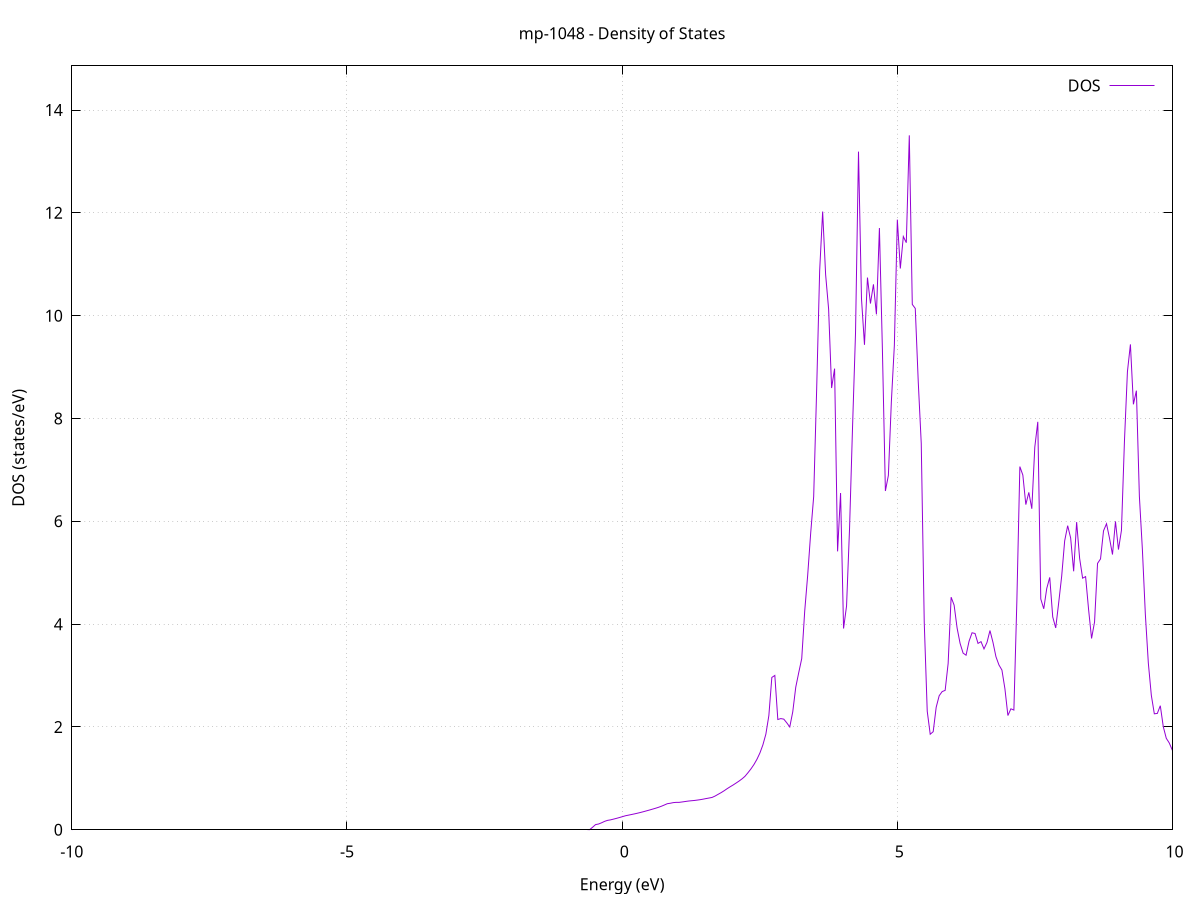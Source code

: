 set title 'mp-1048 - Density of States'
set xlabel 'Energy (eV)'
set ylabel 'DOS (states/eV)'
set grid
set xrange [-10:10]
set yrange [0:14.859]
set xzeroaxis lt -1
set terminal png size 800,600
set output 'mp-1048_dos_gnuplot.png'
plot '-' using 1:2 with lines title 'DOS'
-61.890400 0.000000
-61.836100 0.000000
-61.781800 0.000000
-61.727500 0.000000
-61.673200 0.000000
-61.618900 0.000000
-61.564600 0.000000
-61.510300 0.000000
-61.456000 0.000000
-61.401700 0.000000
-61.347400 0.000000
-61.293100 0.000000
-61.238900 0.000000
-61.184600 0.000000
-61.130300 0.000000
-61.076000 0.000000
-61.021700 0.000000
-60.967400 0.000000
-60.913100 0.000000
-60.858800 0.000000
-60.804500 0.000000
-60.750200 0.000000
-60.695900 0.000000
-60.641600 0.000000
-60.587300 0.000000
-60.533000 0.000000
-60.478700 0.000000
-60.424400 0.000000
-60.370100 0.000000
-60.315800 0.000000
-60.261600 0.000000
-60.207300 0.000000
-60.153000 0.000000
-60.098700 0.000000
-60.044400 0.000000
-59.990100 0.000000
-59.935800 0.000000
-59.881500 0.000000
-59.827200 0.000000
-59.772900 0.000000
-59.718600 0.000000
-59.664300 0.000000
-59.610000 0.000000
-59.555700 0.000000
-59.501400 0.000000
-59.447100 0.000000
-59.392800 0.000000
-59.338500 0.000000
-59.284300 0.000000
-59.230000 0.000000
-59.175700 0.000000
-59.121400 0.000000
-59.067100 0.000000
-59.012800 0.000000
-58.958500 0.000000
-58.904200 0.000000
-58.849900 0.000000
-58.795600 0.000000
-58.741300 0.000000
-58.687000 0.000000
-58.632700 0.000000
-58.578400 0.000000
-58.524100 0.000000
-58.469800 0.000000
-58.415500 0.000000
-58.361200 0.000000
-58.307000 0.000000
-58.252700 0.000000
-58.198400 0.000000
-58.144100 0.000000
-58.089800 0.000000
-58.035500 0.000000
-57.981200 0.000000
-57.926900 0.000000
-57.872600 0.000000
-57.818300 0.000000
-57.764000 0.000000
-57.709700 0.000000
-57.655400 0.000000
-57.601100 0.000000
-57.546800 0.000000
-57.492500 0.000000
-57.438200 0.000000
-57.383900 0.000000
-57.329700 0.000000
-57.275400 0.000000
-57.221100 0.000000
-57.166800 0.000000
-57.112500 0.000000
-57.058200 0.000000
-57.003900 0.000000
-56.949600 138.449200
-56.895300 0.000000
-56.841000 0.000000
-56.786700 0.000000
-56.732400 0.000000
-56.678100 0.000000
-56.623800 0.000000
-56.569500 0.000000
-56.515200 0.000000
-56.460900 0.000000
-56.406600 0.000000
-56.352400 0.000000
-56.298100 0.000000
-56.243800 0.000000
-56.189500 0.000000
-56.135200 0.000000
-56.080900 0.000000
-56.026600 0.000000
-55.972300 0.000000
-55.918000 0.000000
-55.863700 0.000000
-55.809400 0.000000
-55.755100 0.000000
-55.700800 0.000000
-55.646500 0.000000
-55.592200 0.000000
-55.537900 0.000000
-55.483600 0.000000
-55.429300 0.000000
-55.375100 0.000000
-55.320800 0.000000
-55.266500 0.000000
-55.212200 0.000000
-55.157900 0.000000
-55.103600 0.000000
-55.049300 0.000000
-54.995000 0.000000
-54.940700 0.000000
-54.886400 0.000000
-54.832100 0.000000
-54.777800 0.000000
-54.723500 0.000000
-54.669200 0.000000
-54.614900 0.000000
-54.560600 0.000000
-54.506300 0.000000
-54.452000 0.000000
-54.397700 0.000000
-54.343500 0.000000
-54.289200 0.000000
-54.234900 0.000000
-54.180600 0.000000
-54.126300 0.000000
-54.072000 0.000000
-54.017700 0.000000
-53.963400 0.000000
-53.909100 0.000000
-53.854800 0.000000
-53.800500 0.000000
-53.746200 0.000000
-53.691900 0.000000
-53.637600 0.000000
-53.583300 0.000000
-53.529000 0.000000
-53.474700 0.000000
-53.420400 0.000000
-53.366200 0.000000
-53.311900 0.000000
-53.257600 0.000000
-53.203300 0.000000
-53.149000 0.000000
-53.094700 0.000000
-53.040400 0.000000
-52.986100 0.000000
-52.931800 0.000000
-52.877500 0.000000
-52.823200 0.000000
-52.768900 0.000000
-52.714600 0.000000
-52.660300 0.000000
-52.606000 0.000000
-52.551700 0.000000
-52.497400 0.000000
-52.443100 0.000000
-52.388900 0.000000
-52.334600 0.000000
-52.280300 0.000000
-52.226000 0.000000
-52.171700 0.000000
-52.117400 0.000000
-52.063100 0.000000
-52.008800 0.000000
-51.954500 0.000000
-51.900200 0.000000
-51.845900 0.000000
-51.791600 0.000000
-51.737300 0.000000
-51.683000 0.000000
-51.628700 0.000000
-51.574400 0.000000
-51.520100 0.000000
-51.465800 0.000000
-51.411600 0.000000
-51.357300 0.000000
-51.303000 0.000000
-51.248700 0.000000
-51.194400 0.000000
-51.140100 0.000000
-51.085800 0.000000
-51.031500 0.000000
-50.977200 0.000000
-50.922900 0.000000
-50.868600 0.000000
-50.814300 0.000000
-50.760000 0.000000
-50.705700 0.000000
-50.651400 0.000000
-50.597100 0.000000
-50.542800 0.000000
-50.488500 0.000000
-50.434300 0.000000
-50.380000 0.000000
-50.325700 0.000000
-50.271400 0.000000
-50.217100 0.000000
-50.162800 0.000000
-50.108500 0.000000
-50.054200 0.000000
-49.999900 0.000000
-49.945600 0.000000
-49.891300 0.000000
-49.837000 0.000000
-49.782700 0.000000
-49.728400 0.000000
-49.674100 0.000000
-49.619800 0.000000
-49.565500 0.000000
-49.511200 0.000000
-49.457000 0.000000
-49.402700 0.000000
-49.348400 0.000000
-49.294100 0.000000
-49.239800 0.000000
-49.185500 0.000000
-49.131200 0.000000
-49.076900 0.000000
-49.022600 0.000000
-48.968300 0.000000
-48.914000 0.000000
-48.859700 0.000000
-48.805400 0.000000
-48.751100 0.000000
-48.696800 0.000000
-48.642500 0.000000
-48.588200 0.000000
-48.533900 0.000000
-48.479700 0.000000
-48.425400 0.000000
-48.371100 0.000000
-48.316800 0.000000
-48.262500 0.000000
-48.208200 0.000000
-48.153900 0.000000
-48.099600 0.000000
-48.045300 0.000000
-47.991000 0.000000
-47.936700 0.000000
-47.882400 0.000000
-47.828100 0.000000
-47.773800 0.000000
-47.719500 0.000000
-47.665200 0.000000
-47.610900 0.000000
-47.556600 0.000000
-47.502400 0.000000
-47.448100 0.000000
-47.393800 0.000000
-47.339500 0.000000
-47.285200 0.000000
-47.230900 0.000000
-47.176600 0.000000
-47.122300 0.000000
-47.068000 0.000000
-47.013700 0.000000
-46.959400 0.000000
-46.905100 0.000000
-46.850800 0.000000
-46.796500 0.000000
-46.742200 0.000000
-46.687900 0.000000
-46.633600 0.000000
-46.579300 0.000000
-46.525000 0.000000
-46.470800 0.000000
-46.416500 0.000000
-46.362200 0.000000
-46.307900 0.000000
-46.253600 0.000000
-46.199300 0.000000
-46.145000 0.000000
-46.090700 0.000000
-46.036400 0.000000
-45.982100 0.000000
-45.927800 0.000000
-45.873500 0.000000
-45.819200 0.000000
-45.764900 0.000000
-45.710600 0.000000
-45.656300 0.000000
-45.602000 0.000000
-45.547700 0.000000
-45.493500 0.000000
-45.439200 0.000000
-45.384900 0.000000
-45.330600 0.000000
-45.276300 0.000000
-45.222000 0.000000
-45.167700 0.000000
-45.113400 0.000000
-45.059100 0.000000
-45.004800 0.000000
-44.950500 0.000000
-44.896200 0.000000
-44.841900 0.000000
-44.787600 0.000000
-44.733300 0.000000
-44.679000 0.000000
-44.624700 0.000000
-44.570400 0.000000
-44.516200 0.000000
-44.461900 0.000000
-44.407600 0.000000
-44.353300 0.000000
-44.299000 0.000000
-44.244700 0.000000
-44.190400 0.000000
-44.136100 0.000000
-44.081800 0.000000
-44.027500 0.000000
-43.973200 0.000000
-43.918900 0.000000
-43.864600 0.000000
-43.810300 0.000000
-43.756000 0.000000
-43.701700 0.000000
-43.647400 0.000000
-43.593100 0.000000
-43.538900 0.000000
-43.484600 0.000000
-43.430300 0.000000
-43.376000 0.000000
-43.321700 0.000000
-43.267400 0.000000
-43.213100 0.000000
-43.158800 0.000000
-43.104500 0.000000
-43.050200 0.000000
-42.995900 0.000000
-42.941600 0.000000
-42.887300 0.000000
-42.833000 0.000000
-42.778700 0.000000
-42.724400 0.000000
-42.670100 0.000000
-42.615800 0.000000
-42.561600 0.000000
-42.507300 0.000000
-42.453000 0.000000
-42.398700 0.000000
-42.344400 0.000000
-42.290100 0.000000
-42.235800 0.000000
-42.181500 0.000000
-42.127200 0.000000
-42.072900 0.000000
-42.018600 0.000000
-41.964300 0.000000
-41.910000 0.000000
-41.855700 0.000000
-41.801400 0.000000
-41.747100 0.000000
-41.692800 0.000000
-41.638500 0.000000
-41.584300 0.000000
-41.530000 0.000000
-41.475700 0.000000
-41.421400 0.000000
-41.367100 0.000000
-41.312800 0.000000
-41.258500 0.000000
-41.204200 0.000000
-41.149900 0.000000
-41.095600 0.000000
-41.041300 0.000000
-40.987000 0.000000
-40.932700 0.000000
-40.878400 0.000000
-40.824100 0.000000
-40.769800 0.000000
-40.715500 0.000000
-40.661200 0.000000
-40.607000 0.000000
-40.552700 0.000000
-40.498400 0.000000
-40.444100 0.000000
-40.389800 0.000000
-40.335500 0.000000
-40.281200 0.000000
-40.226900 0.000000
-40.172600 0.000000
-40.118300 0.000000
-40.064000 0.000000
-40.009700 0.000000
-39.955400 0.000000
-39.901100 0.000000
-39.846800 0.000000
-39.792500 0.000000
-39.738200 0.000000
-39.683900 0.000000
-39.629700 0.000000
-39.575400 0.000000
-39.521100 0.000000
-39.466800 0.000000
-39.412500 0.000000
-39.358200 0.000000
-39.303900 0.000000
-39.249600 0.000000
-39.195300 0.000000
-39.141000 0.000000
-39.086700 0.000000
-39.032400 0.000000
-38.978100 0.000000
-38.923800 0.000000
-38.869500 0.000000
-38.815200 0.000000
-38.760900 0.000000
-38.706600 0.000000
-38.652300 0.000000
-38.598100 0.000000
-38.543800 0.000000
-38.489500 0.000000
-38.435200 0.000000
-38.380900 0.000000
-38.326600 0.000000
-38.272300 0.000000
-38.218000 0.000000
-38.163700 0.000000
-38.109400 0.000000
-38.055100 0.000000
-38.000800 0.000000
-37.946500 0.000000
-37.892200 0.000000
-37.837900 0.000000
-37.783600 0.000000
-37.729300 0.000000
-37.675000 0.000000
-37.620800 0.000000
-37.566500 0.000000
-37.512200 0.000000
-37.457900 0.000000
-37.403600 0.000000
-37.349300 0.000000
-37.295000 0.000000
-37.240700 0.000000
-37.186400 0.000000
-37.132100 0.000000
-37.077800 0.000000
-37.023500 0.000000
-36.969200 0.000000
-36.914900 0.000000
-36.860600 0.000000
-36.806300 0.000000
-36.752000 0.000000
-36.697700 0.000000
-36.643500 0.000000
-36.589200 0.000000
-36.534900 0.000000
-36.480600 0.000000
-36.426300 0.000000
-36.372000 0.000000
-36.317700 0.000000
-36.263400 0.000000
-36.209100 0.000000
-36.154800 0.000000
-36.100500 0.000000
-36.046200 0.000000
-35.991900 0.000000
-35.937600 0.000000
-35.883300 0.000000
-35.829000 0.000000
-35.774700 0.000000
-35.720400 0.000000
-35.666200 0.000000
-35.611900 0.000000
-35.557600 0.000000
-35.503300 0.000000
-35.449000 0.000000
-35.394700 0.000000
-35.340400 0.000000
-35.286100 0.000000
-35.231800 0.000000
-35.177500 0.000000
-35.123200 0.000000
-35.068900 0.000000
-35.014600 0.000000
-34.960300 0.000000
-34.906000 0.000000
-34.851700 0.000000
-34.797400 0.000000
-34.743100 0.000000
-34.688900 0.000000
-34.634600 0.000000
-34.580300 0.000000
-34.526000 0.000000
-34.471700 0.000000
-34.417400 0.000000
-34.363100 0.000000
-34.308800 0.000000
-34.254500 0.000000
-34.200200 0.000000
-34.145900 0.000000
-34.091600 0.000000
-34.037300 0.000000
-33.983000 0.000000
-33.928700 0.000000
-33.874400 0.000000
-33.820100 0.000000
-33.765800 0.000000
-33.711600 0.000000
-33.657300 0.000000
-33.603000 0.000000
-33.548700 0.000000
-33.494400 0.000000
-33.440100 0.000000
-33.385800 0.000000
-33.331500 0.000000
-33.277200 0.000000
-33.222900 0.000000
-33.168600 0.000000
-33.114300 0.000000
-33.060000 0.000000
-33.005700 0.000000
-32.951400 0.000000
-32.897100 0.000000
-32.842800 0.000000
-32.788500 0.000000
-32.734300 0.000000
-32.680000 0.000000
-32.625700 0.000000
-32.571400 0.000000
-32.517100 0.000000
-32.462800 0.000000
-32.408500 0.000000
-32.354200 0.000000
-32.299900 0.000000
-32.245600 0.000000
-32.191300 0.000000
-32.137000 0.000000
-32.082700 0.000000
-32.028400 0.000000
-31.974100 0.000000
-31.919800 0.000000
-31.865500 0.000000
-31.811200 0.000000
-31.757000 0.000000
-31.702700 0.000000
-31.648400 0.000000
-31.594100 0.000000
-31.539800 0.000000
-31.485500 0.000000
-31.431200 0.000000
-31.376900 0.000000
-31.322600 0.000000
-31.268300 0.000000
-31.214000 0.000000
-31.159700 0.000000
-31.105400 0.000000
-31.051100 0.000000
-30.996800 0.000000
-30.942500 0.000000
-30.888200 0.000000
-30.833900 0.000000
-30.779600 0.000000
-30.725400 0.000000
-30.671100 0.000000
-30.616800 0.000000
-30.562500 0.000000
-30.508200 0.000000
-30.453900 0.000000
-30.399600 0.000000
-30.345300 0.000000
-30.291000 0.000000
-30.236700 0.000000
-30.182400 0.000000
-30.128100 0.000000
-30.073800 0.000000
-30.019500 0.000000
-29.965200 0.000000
-29.910900 0.000000
-29.856600 0.000000
-29.802300 0.000000
-29.748100 0.000000
-29.693800 0.000000
-29.639500 0.000000
-29.585200 0.000000
-29.530900 0.000000
-29.476600 0.000000
-29.422300 0.000000
-29.368000 0.000000
-29.313700 0.000000
-29.259400 0.000000
-29.205100 0.000000
-29.150800 0.000000
-29.096500 0.000000
-29.042200 0.000000
-28.987900 0.000000
-28.933600 0.000000
-28.879300 0.000000
-28.825000 0.000000
-28.770800 0.000000
-28.716500 0.000000
-28.662200 0.000000
-28.607900 0.000000
-28.553600 0.000000
-28.499300 0.000000
-28.445000 0.000000
-28.390700 0.000000
-28.336400 0.000000
-28.282100 0.000000
-28.227800 0.000000
-28.173500 0.000000
-28.119200 0.000000
-28.064900 0.000000
-28.010600 0.000000
-27.956300 0.000000
-27.902000 0.000000
-27.847700 0.000000
-27.793500 0.000000
-27.739200 0.000000
-27.684900 0.000000
-27.630600 0.000000
-27.576300 0.000000
-27.522000 0.000000
-27.467700 0.000000
-27.413400 0.000000
-27.359100 0.000000
-27.304800 0.000000
-27.250500 0.000000
-27.196200 0.000000
-27.141900 0.000000
-27.087600 0.000000
-27.033300 0.000000
-26.979000 0.000000
-26.924700 0.000000
-26.870400 0.000000
-26.816200 0.000000
-26.761900 0.000000
-26.707600 0.000000
-26.653300 0.000000
-26.599000 0.000000
-26.544700 18.957900
-26.490400 11.450400
-26.436100 29.358300
-26.381800 59.036600
-26.327500 41.872700
-26.273200 38.986100
-26.218900 38.416600
-26.164600 0.000000
-26.110300 0.000000
-26.056000 0.000000
-26.001700 0.000000
-25.947400 0.000000
-25.893100 0.000000
-25.838900 0.000000
-25.784600 0.000000
-25.730300 0.000000
-25.676000 0.000000
-25.621700 0.000000
-25.567400 0.000000
-25.513100 0.000000
-25.458800 0.000000
-25.404500 0.000000
-25.350200 0.000000
-25.295900 0.000000
-25.241600 0.000000
-25.187300 0.000000
-25.133000 0.000000
-25.078700 0.000000
-25.024400 0.000000
-24.970100 0.000000
-24.915800 0.000000
-24.861600 0.000000
-24.807300 0.000000
-24.753000 0.000000
-24.698700 0.000000
-24.644400 0.000000
-24.590100 0.000000
-24.535800 0.000000
-24.481500 0.000000
-24.427200 0.000000
-24.372900 0.000000
-24.318600 0.000000
-24.264300 0.000000
-24.210000 0.000000
-24.155700 0.000000
-24.101400 0.000000
-24.047100 0.000000
-23.992800 0.000000
-23.938500 0.000000
-23.884300 0.000000
-23.830000 0.000000
-23.775700 0.000000
-23.721400 0.000000
-23.667100 0.000000
-23.612800 0.000000
-23.558500 0.000000
-23.504200 0.000000
-23.449900 0.000000
-23.395600 0.000000
-23.341300 0.000000
-23.287000 0.000000
-23.232700 0.000000
-23.178400 0.000000
-23.124100 0.000000
-23.069800 0.000000
-23.015500 0.000000
-22.961200 0.000000
-22.907000 0.000000
-22.852700 0.000000
-22.798400 0.000000
-22.744100 0.000000
-22.689800 0.000000
-22.635500 0.000000
-22.581200 0.000000
-22.526900 0.000000
-22.472600 0.000000
-22.418300 0.000000
-22.364000 0.000000
-22.309700 0.000000
-22.255400 0.000000
-22.201100 0.000000
-22.146800 0.000000
-22.092500 0.000000
-22.038200 0.000000
-21.983900 0.000000
-21.929600 0.000000
-21.875400 0.000000
-21.821100 0.000000
-21.766800 0.000000
-21.712500 0.000000
-21.658200 0.000000
-21.603900 0.000000
-21.549600 0.000000
-21.495300 0.000000
-21.441000 0.000000
-21.386700 0.000000
-21.332400 0.000000
-21.278100 0.000000
-21.223800 0.000000
-21.169500 0.000000
-21.115200 0.000000
-21.060900 0.000000
-21.006600 0.000000
-20.952300 0.000000
-20.898100 0.000000
-20.843800 0.000000
-20.789500 0.000000
-20.735200 0.000000
-20.680900 0.000000
-20.626600 0.000000
-20.572300 0.000000
-20.518000 0.000000
-20.463700 0.000000
-20.409400 0.000000
-20.355100 0.000000
-20.300800 0.000000
-20.246500 0.000000
-20.192200 0.000000
-20.137900 0.000000
-20.083600 0.000000
-20.029300 0.000000
-19.975000 0.000000
-19.920800 0.000000
-19.866500 0.000000
-19.812200 0.000000
-19.757900 0.000000
-19.703600 0.000000
-19.649300 0.000000
-19.595000 0.000000
-19.540700 0.000000
-19.486400 0.000000
-19.432100 0.000000
-19.377800 0.000000
-19.323500 0.000000
-19.269200 0.000000
-19.214900 0.000000
-19.160600 0.000000
-19.106300 0.000000
-19.052000 0.000000
-18.997700 0.000000
-18.943500 0.000000
-18.889200 0.000000
-18.834900 0.000000
-18.780600 0.000000
-18.726300 0.000000
-18.672000 0.000000
-18.617700 0.000000
-18.563400 0.000000
-18.509100 0.000000
-18.454800 0.000000
-18.400500 0.000000
-18.346200 0.000000
-18.291900 0.000000
-18.237600 0.000000
-18.183300 0.000000
-18.129000 0.000000
-18.074700 0.000000
-18.020400 0.000000
-17.966200 0.000000
-17.911900 0.000000
-17.857600 0.000000
-17.803300 0.000000
-17.749000 0.000000
-17.694700 0.000000
-17.640400 0.000000
-17.586100 0.000000
-17.531800 0.000000
-17.477500 0.000000
-17.423200 0.000000
-17.368900 0.000000
-17.314600 0.000000
-17.260300 0.000000
-17.206000 0.000000
-17.151700 0.000000
-17.097400 0.000000
-17.043100 0.000000
-16.988900 0.000000
-16.934600 0.000000
-16.880300 0.000000
-16.826000 0.000000
-16.771700 0.000000
-16.717400 0.000000
-16.663100 0.000000
-16.608800 0.000000
-16.554500 0.000000
-16.500200 0.000000
-16.445900 0.000000
-16.391600 0.000000
-16.337300 0.000000
-16.283000 0.000000
-16.228700 0.000000
-16.174400 0.000000
-16.120100 0.000000
-16.065800 0.000000
-16.011600 0.000000
-15.957300 0.000000
-15.903000 0.000000
-15.848700 0.000000
-15.794400 0.000000
-15.740100 0.000000
-15.685800 0.000000
-15.631500 0.000000
-15.577200 0.000000
-15.522900 0.000000
-15.468600 0.000000
-15.414300 0.000000
-15.360000 0.000000
-15.305700 0.000000
-15.251400 0.000000
-15.197100 0.000000
-15.142800 0.000000
-15.088500 0.000000
-15.034300 0.000000
-14.980000 0.000000
-14.925700 0.000000
-14.871400 0.000000
-14.817100 0.000000
-14.762800 0.000000
-14.708500 0.000000
-14.654200 0.000000
-14.599900 0.000000
-14.545600 0.000000
-14.491300 0.000000
-14.437000 0.000000
-14.382700 0.000000
-14.328400 0.000000
-14.274100 0.000000
-14.219800 0.000000
-14.165500 0.000000
-14.111200 0.000000
-14.056900 0.000000
-14.002700 0.000000
-13.948400 0.000000
-13.894100 0.000000
-13.839800 0.000000
-13.785500 0.000000
-13.731200 0.000000
-13.676900 0.000000
-13.622600 0.000000
-13.568300 0.000000
-13.514000 0.000000
-13.459700 0.000000
-13.405400 0.000000
-13.351100 0.000000
-13.296800 0.000000
-13.242500 0.000000
-13.188200 0.000000
-13.133900 0.000000
-13.079600 0.000000
-13.025400 0.000000
-12.971100 0.000000
-12.916800 0.000000
-12.862500 0.000000
-12.808200 0.000000
-12.753900 0.000000
-12.699600 0.000000
-12.645300 0.000000
-12.591000 0.000000
-12.536700 0.000000
-12.482400 0.000000
-12.428100 0.000000
-12.373800 0.000000
-12.319500 0.000000
-12.265200 0.000000
-12.210900 0.000000
-12.156600 0.000000
-12.102300 0.000000
-12.048100 0.000000
-11.993800 0.000000
-11.939500 0.000000
-11.885200 0.000000
-11.830900 0.000000
-11.776600 0.000000
-11.722300 0.000000
-11.668000 0.000000
-11.613700 0.000000
-11.559400 0.000000
-11.505100 0.000000
-11.450800 0.000000
-11.396500 0.000000
-11.342200 0.000000
-11.287900 0.000000
-11.233600 0.000000
-11.179300 0.000000
-11.125000 0.000000
-11.070800 0.000000
-11.016500 0.000000
-10.962200 0.000000
-10.907900 0.000000
-10.853600 0.000000
-10.799300 0.000000
-10.745000 0.000000
-10.690700 0.000000
-10.636400 0.000000
-10.582100 0.000000
-10.527800 0.000000
-10.473500 0.000000
-10.419200 0.000000
-10.364900 0.000000
-10.310600 0.000000
-10.256300 0.000000
-10.202000 0.000000
-10.147700 0.000000
-10.093500 0.000000
-10.039200 0.000000
-9.984900 0.000000
-9.930600 0.000000
-9.876300 0.000000
-9.822000 0.000000
-9.767700 0.000000
-9.713400 0.000000
-9.659100 0.000000
-9.604800 0.000000
-9.550500 0.000000
-9.496200 0.000000
-9.441900 0.000000
-9.387600 0.000000
-9.333300 0.000000
-9.279000 0.000000
-9.224700 0.000000
-9.170400 0.000000
-9.116200 0.000000
-9.061900 0.000000
-9.007600 0.000000
-8.953300 0.000000
-8.899000 0.000000
-8.844700 0.000000
-8.790400 0.000000
-8.736100 0.000000
-8.681800 0.000000
-8.627500 0.000000
-8.573200 0.000000
-8.518900 0.000000
-8.464600 0.000000
-8.410300 0.000000
-8.356000 0.000000
-8.301700 0.000000
-8.247400 0.000000
-8.193100 0.000000
-8.138900 0.000000
-8.084600 0.000000
-8.030300 0.000000
-7.976000 0.000000
-7.921700 0.000000
-7.867400 0.000000
-7.813100 0.000000
-7.758800 0.000000
-7.704500 0.000000
-7.650200 0.000000
-7.595900 0.000000
-7.541600 0.000000
-7.487300 0.000000
-7.433000 0.000000
-7.378700 0.000000
-7.324400 0.000000
-7.270100 0.000000
-7.215800 0.000000
-7.161600 0.000000
-7.107300 0.000000
-7.053000 0.000000
-6.998700 0.000000
-6.944400 0.000000
-6.890100 0.000000
-6.835800 0.000000
-6.781500 0.000000
-6.727200 0.000000
-6.672900 0.000000
-6.618600 0.000000
-6.564300 0.000000
-6.510000 0.000000
-6.455700 0.000000
-6.401400 0.000000
-6.347100 0.000000
-6.292800 0.000000
-6.238500 0.000000
-6.184200 0.000000
-6.130000 0.000000
-6.075700 0.000000
-6.021400 0.000000
-5.967100 0.000000
-5.912800 0.000000
-5.858500 0.000000
-5.804200 0.000000
-5.749900 0.000000
-5.695600 0.000000
-5.641300 0.000000
-5.587000 0.000000
-5.532700 0.000000
-5.478400 0.000000
-5.424100 0.000000
-5.369800 0.000000
-5.315500 0.000000
-5.261200 0.000000
-5.206900 0.000000
-5.152700 0.000000
-5.098400 0.000000
-5.044100 0.000000
-4.989800 0.000000
-4.935500 0.000000
-4.881200 0.000000
-4.826900 0.000000
-4.772600 0.000000
-4.718300 0.000000
-4.664000 0.000000
-4.609700 0.000000
-4.555400 0.000000
-4.501100 0.000000
-4.446800 0.000000
-4.392500 0.000000
-4.338200 0.000000
-4.283900 0.000000
-4.229600 0.000000
-4.175400 0.000000
-4.121100 0.000000
-4.066800 0.000000
-4.012500 0.000000
-3.958200 0.000000
-3.903900 0.000000
-3.849600 0.000000
-3.795300 0.000000
-3.741000 0.000000
-3.686700 0.000000
-3.632400 0.000000
-3.578100 0.000000
-3.523800 0.000000
-3.469500 0.000000
-3.415200 0.000000
-3.360900 0.000000
-3.306600 0.000000
-3.252300 0.000000
-3.198100 0.000000
-3.143800 0.000000
-3.089500 0.000000
-3.035200 0.000000
-2.980900 0.000000
-2.926600 0.000000
-2.872300 0.000000
-2.818000 0.000000
-2.763700 0.000000
-2.709400 0.000000
-2.655100 0.000000
-2.600800 0.000000
-2.546500 0.000000
-2.492200 0.000000
-2.437900 0.000000
-2.383600 0.000000
-2.329300 0.000000
-2.275000 0.000000
-2.220800 0.000000
-2.166500 0.000000
-2.112200 0.000000
-2.057900 0.000000
-2.003600 0.000000
-1.949300 0.000000
-1.895000 0.000000
-1.840700 0.000000
-1.786400 0.000000
-1.732100 0.000000
-1.677800 0.000000
-1.623500 0.000000
-1.569200 0.000000
-1.514900 0.000000
-1.460600 0.000000
-1.406300 0.000000
-1.352000 0.000000
-1.297700 0.000000
-1.243500 0.000000
-1.189200 0.000000
-1.134900 0.000000
-1.080600 0.000000
-1.026300 0.000000
-0.972000 0.000000
-0.917700 0.000000
-0.863400 0.000000
-0.809100 0.000000
-0.754800 0.000000
-0.700500 0.000000
-0.646200 0.000000
-0.591900 0.002000
-0.537600 0.048600
-0.483300 0.100700
-0.429000 0.111900
-0.374700 0.135400
-0.320400 0.163000
-0.266200 0.182800
-0.211900 0.192700
-0.157600 0.207100
-0.103300 0.222000
-0.049000 0.238200
0.005300 0.255400
0.059600 0.272600
0.113900 0.284400
0.168200 0.296500
0.222500 0.308900
0.276800 0.322000
0.331100 0.336100
0.385400 0.351300
0.439700 0.367200
0.494000 0.383300
0.548300 0.400200
0.602600 0.417300
0.656900 0.435700
0.711100 0.457000
0.765400 0.481100
0.819700 0.506800
0.874000 0.515900
0.928300 0.528000
0.982600 0.533400
1.036900 0.533600
1.091200 0.541200
1.145500 0.549800
1.199800 0.558200
1.254100 0.564400
1.308400 0.569600
1.362700 0.577100
1.417000 0.585300
1.471300 0.595600
1.525600 0.607300
1.579900 0.617900
1.634200 0.629200
1.688500 0.655900
1.742700 0.689000
1.797000 0.721500
1.851300 0.757800
1.905600 0.797700
1.959900 0.834900
2.014200 0.869700
2.068500 0.907500
2.122800 0.946300
2.177100 0.989300
2.231400 1.039600
2.285700 1.108900
2.340000 1.183500
2.394300 1.268200
2.448600 1.369600
2.502900 1.492900
2.557200 1.650700
2.611500 1.860200
2.665800 2.221900
2.720000 2.963400
2.774300 3.002200
2.828600 2.145200
2.882900 2.162600
2.937200 2.152100
2.991500 2.080000
3.045800 1.999800
3.100100 2.294800
3.154400 2.772300
3.208700 3.056900
3.263000 3.329700
3.317300 4.253800
3.371600 4.955300
3.425900 5.772200
3.480200 6.480500
3.534500 8.570800
3.588800 10.874200
3.643100 12.025800
3.697300 10.797200
3.751600 10.129000
3.805900 8.592600
3.860200 8.970300
3.914500 5.415200
3.968800 6.550700
4.023100 3.915000
4.077400 4.352600
4.131700 5.853400
4.186000 7.820000
4.240300 9.658000
4.294600 13.191400
4.348900 10.330500
4.403200 9.433300
4.457500 10.741200
4.511800 10.235900
4.566100 10.609200
4.620400 10.025300
4.674600 11.705400
4.728900 9.344600
4.783200 6.590300
4.837500 6.892800
4.891800 8.328400
4.946100 9.421300
5.000400 11.868200
5.054700 10.917300
5.109000 11.539300
5.163300 11.419900
5.217600 13.508300
5.271900 10.219200
5.326200 10.140800
5.380500 8.708500
5.434800 7.514600
5.489100 4.040300
5.543400 2.306800
5.597700 1.858600
5.651900 1.908100
5.706200 2.383200
5.760500 2.607500
5.814800 2.688100
5.869100 2.711500
5.923400 3.236100
5.977700 4.524500
6.032000 4.370100
6.086300 3.923600
6.140600 3.625100
6.194900 3.437100
6.249200 3.395500
6.303500 3.668300
6.357800 3.831900
6.412100 3.818100
6.466400 3.625200
6.520700 3.659300
6.575000 3.518200
6.629200 3.643200
6.683500 3.875800
6.737800 3.645900
6.792100 3.366500
6.846400 3.206400
6.900700 3.106900
6.955000 2.743200
7.009300 2.222000
7.063600 2.352900
7.117900 2.328500
7.172200 4.454600
7.226500 7.064400
7.280800 6.899600
7.335100 6.324900
7.389400 6.562600
7.443700 6.244300
7.498000 7.444000
7.552300 7.935100
7.606500 4.489900
7.660800 4.298000
7.715100 4.693700
7.769400 4.909700
7.823700 4.141300
7.878000 3.926300
7.932300 4.416600
7.986600 4.933200
8.040900 5.620300
8.095200 5.915300
8.149500 5.676200
8.203800 5.028300
8.258100 5.985100
8.312400 5.280700
8.366700 4.894300
8.421000 4.924400
8.475300 4.284200
8.529600 3.721600
8.583800 4.042900
8.638100 5.181500
8.692400 5.269100
8.746700 5.815000
8.801000 5.952900
8.855300 5.672500
8.909600 5.354300
8.963900 5.998200
9.018200 5.450400
9.072500 5.824300
9.126800 7.555800
9.181100 8.910600
9.235400 9.441400
9.289700 8.275600
9.344000 8.541500
9.398300 6.486700
9.452600 5.455900
9.506900 4.187600
9.561100 3.240500
9.615400 2.615600
9.669700 2.255900
9.724000 2.263000
9.778300 2.413100
9.832600 2.005300
9.886900 1.779800
9.941200 1.688300
9.995500 1.552400
10.049800 1.396800
10.104100 1.676000
10.158400 1.690200
10.212700 1.654200
10.267000 1.608300
10.321300 1.584700
10.375600 1.592300
10.429900 1.649900
10.484200 1.689300
10.538500 1.730900
10.592700 1.707900
10.647000 1.703900
10.701300 1.682600
10.755600 1.651800
10.809900 1.630900
10.864200 1.624300
10.918500 1.636800
10.972800 1.640400
11.027100 1.811900
11.081400 1.723400
11.135700 1.759700
11.190000 1.534500
11.244300 1.472600
11.298600 1.403300
11.352900 1.345700
11.407200 1.291300
11.461500 1.261900
11.515800 1.237100
11.570000 1.218300
11.624300 1.204100
11.678600 1.188300
11.732900 1.188500
11.787200 1.171500
11.841500 1.145400
11.895800 1.105200
11.950100 1.063700
12.004400 1.036300
12.058700 1.015100
12.113000 0.991400
12.167300 0.970100
12.221600 0.955000
12.275900 0.944300
12.330200 0.934400
12.384500 0.924400
12.438800 0.920900
12.493100 0.908700
12.547300 0.889100
12.601600 0.874900
12.655900 0.867300
12.710200 0.879000
12.764500 0.901300
12.818800 0.938900
12.873100 1.004200
12.927400 1.021400
12.981700 1.057600
13.036000 1.093300
13.090300 1.190200
13.144600 1.098100
13.198900 0.973900
13.253200 0.880600
13.307500 0.789400
13.361800 0.710200
13.416100 0.648900
13.470400 0.588300
13.524600 0.569100
13.578900 0.676400
13.633200 0.648700
13.687500 0.653900
13.741800 0.656300
13.796100 0.755500
13.850400 0.839100
13.904700 0.998700
13.959000 1.740200
14.013300 1.701700
14.067600 1.562300
14.121900 1.479700
14.176200 1.383800
14.230500 1.309700
14.284800 1.252100
14.339100 1.194000
14.393400 1.143400
14.447700 1.106300
14.501900 1.084700
14.556200 1.159900
14.610500 1.285800
14.664800 1.443800
14.719100 1.439400
14.773400 1.403000
14.827700 1.391200
14.882000 1.402100
14.936300 1.439800
14.990600 1.449500
15.044900 1.447500
15.099200 1.481600
15.153500 1.433700
15.207800 1.384300
15.262100 1.378800
15.316400 1.376800
15.370700 1.418500
15.425000 1.466900
15.479200 1.466300
15.533500 1.521700
15.587800 1.520200
15.642100 1.456400
15.696400 1.397100
15.750700 1.485800
15.805000 1.541300
15.859300 1.583000
15.913600 1.617600
15.967900 1.668300
16.022200 1.711300
16.076500 1.831300
16.130800 1.909100
16.185100 1.886300
16.239400 1.900100
16.293700 1.902900
16.348000 1.814600
16.402300 1.800800
16.456500 1.801900
16.510800 1.806300
16.565100 1.779500
16.619400 1.767000
16.673700 1.772500
16.728000 1.802800
16.782300 1.952200
16.836600 1.974500
16.890900 1.953600
16.945200 1.862700
16.999500 1.764800
17.053800 1.763400
17.108100 1.806000
17.162400 1.848000
17.216700 1.871900
17.271000 1.884800
17.325300 1.869400
17.379600 1.848700
17.433800 1.909900
17.488100 2.002100
17.542400 2.083700
17.596700 2.141200
17.651000 2.193900
17.705300 2.138400
17.759600 1.988300
17.813900 1.932700
17.868200 1.935000
17.922500 1.954600
17.976800 2.014900
18.031100 2.062200
18.085400 2.058900
18.139700 2.082200
18.194000 2.075300
18.248300 2.007000
18.302600 1.986700
18.356900 1.968000
18.411200 1.991600
18.465400 1.982600
18.519700 1.935700
18.574000 1.885900
18.628300 1.850700
18.682600 1.825200
18.736900 1.805900
18.791200 1.800100
18.845500 1.785300
18.899800 1.766600
18.954100 1.725700
19.008400 1.715700
19.062700 1.682000
19.117000 1.655000
19.171300 1.622700
19.225600 1.551200
19.279900 1.520100
19.334200 1.545600
19.388500 1.558800
19.442700 1.528800
19.497000 1.512700
19.551300 1.493900
19.605600 1.511100
19.659900 1.525300
19.714200 1.555600
19.768500 1.585100
19.822800 1.583500
19.877100 1.580900
19.931400 1.547600
19.985700 1.489500
20.040000 1.446600
20.094300 1.446300
20.148600 1.483200
20.202900 1.528800
20.257200 1.568000
20.311500 1.623500
20.365800 1.618800
20.420000 1.630100
20.474300 1.624600
20.528600 1.639900
20.582900 1.623000
20.637200 1.616200
20.691500 1.614000
20.745800 1.627000
20.800100 1.668600
20.854400 1.684200
20.908700 1.708000
20.963000 1.709400
21.017300 1.739900
21.071600 1.777700
21.125900 1.782400
21.180200 1.762900
21.234500 1.747100
21.288800 1.757000
21.343100 1.733400
21.397300 1.732200
21.451600 1.736500
21.505900 1.702600
21.560200 1.662600
21.614500 1.673600
21.668800 1.739400
21.723100 1.762500
21.777400 1.776500
21.831700 1.819400
21.886000 1.840000
21.940300 1.864200
21.994600 1.872100
22.048900 1.909700
22.103200 1.928700
22.157500 1.971400
22.211800 2.005700
22.266100 1.957400
22.320400 1.928300
22.374600 1.961000
22.428900 2.084900
22.483200 1.917700
22.537500 1.882300
22.591800 1.876400
22.646100 1.896500
22.700400 1.909700
22.754700 1.956500
22.809000 2.027800
22.863300 2.066100
22.917600 1.990400
22.971900 1.966900
23.026200 1.956100
23.080500 1.976100
23.134800 2.069400
23.189100 2.121400
23.243400 2.107100
23.297700 2.107900
23.351900 2.107500
23.406200 2.058200
23.460500 2.048500
23.514800 2.076100
23.569100 2.087600
23.623400 2.098800
23.677700 2.123500
23.732000 2.182300
23.786300 2.178500
23.840600 2.164000
23.894900 2.210900
23.949200 2.332200
24.003500 2.347300
24.057800 2.257500
24.112100 2.205200
24.166400 2.151400
24.220700 2.092000
24.275000 2.073600
24.329200 2.077600
24.383500 2.065500
24.437800 2.076600
24.492100 2.093600
24.546400 2.079700
24.600700 2.096300
24.655000 2.103900
24.709300 2.109600
24.763600 2.042700
24.817900 2.051000
24.872200 2.070500
24.926500 2.080600
24.980800 2.104500
25.035100 2.173900
25.089400 2.198600
25.143700 2.256400
25.198000 2.347200
25.252300 2.472500
25.306500 2.590300
25.360800 2.718800
25.415100 2.779800
25.469400 2.800000
25.523700 2.665800
25.578000 2.439100
25.632300 2.251600
25.686600 2.123100
25.740900 2.024900
25.795200 2.046600
25.849500 2.033500
25.903800 2.026300
25.958100 2.037000
26.012400 2.098800
26.066700 2.077000
26.121000 2.009300
26.175300 1.985700
26.229600 1.989900
26.283900 2.041500
26.338100 2.107100
26.392400 2.126500
26.446700 2.164600
26.501000 2.199400
26.555300 2.212300
26.609600 2.157900
26.663900 2.164000
26.718200 2.202300
26.772500 2.253600
26.826800 2.287600
26.881100 2.314100
26.935400 2.309000
26.989700 2.169300
27.044000 2.032700
27.098300 1.915500
27.152600 1.823700
27.206900 1.762200
27.261200 1.764000
27.315400 1.805200
27.369700 1.872800
27.424000 1.923100
27.478300 1.972700
27.532600 1.989900
27.586900 1.977800
27.641200 1.998000
27.695500 2.026000
27.749800 2.044900
27.804100 2.000100
27.858400 2.022300
27.912700 2.004800
27.967000 1.966100
28.021300 1.968000
28.075600 1.978600
28.129900 2.013500
28.184200 1.999400
28.238500 2.059600
28.292700 2.173300
28.347000 2.299400
28.401300 2.368200
28.455600 2.594700
28.509900 2.968800
28.564200 3.567100
28.618500 4.771600
28.672800 14.393100
28.727100 5.501800
28.781400 3.675400
28.835700 2.985600
28.890000 2.657000
28.944300 2.449600
28.998600 2.318800
29.052900 2.222800
29.107200 2.097500
29.161500 2.007300
29.215800 2.014100
29.270000 2.026700
29.324300 1.959700
29.378600 1.992600
29.432900 2.041900
29.487200 2.039100
29.541500 2.045100
29.595800 2.035100
29.650100 2.061900
29.704400 2.129000
29.758700 2.280800
29.813000 2.382400
29.867300 2.395900
29.921600 2.315600
29.975900 2.246000
30.030200 2.202600
30.084500 2.190200
30.138800 2.215400
30.193100 2.301600
30.247300 2.321100
30.301600 2.280600
30.355900 2.219000
30.410200 2.174700
30.464500 2.117100
30.518800 2.101700
30.573100 2.034500
30.627400 2.048400
30.681700 2.075900
30.736000 2.119800
30.790300 2.078500
30.844600 2.134100
30.898900 2.213400
30.953200 2.162400
31.007500 2.127300
31.061800 2.156100
31.116100 2.168400
31.170400 2.211100
31.224600 2.303400
31.278900 2.356900
31.333200 2.388700
31.387500 2.370500
31.441800 2.325600
31.496100 2.327600
31.550400 2.203000
31.604700 2.140000
31.659000 2.136700
31.713300 2.219500
31.767600 2.216200
31.821900 2.201900
31.876200 2.241800
31.930500 2.213900
31.984800 2.176700
32.039100 2.202600
32.093400 2.171100
32.147700 2.157100
32.201900 2.156400
32.256200 2.162900
32.310500 2.136300
32.364800 2.143400
32.419100 2.165600
32.473400 2.169600
32.527700 2.148500
32.582000 2.115100
32.636300 2.098100
32.690600 2.105300
32.744900 2.111300
32.799200 2.142200
32.853500 2.134500
32.907800 2.149300
32.962100 2.202800
33.016400 2.220100
33.070700 2.219400
33.125000 2.210800
33.179200 2.193200
33.233500 2.187500
33.287800 2.221800
33.342100 2.235100
33.396400 2.231000
33.450700 2.222600
33.505000 2.180400
33.559300 2.139200
33.613600 2.186400
33.667900 2.253000
33.722200 2.298300
33.776500 2.353200
33.830800 2.395400
33.885100 2.381800
33.939400 2.377400
33.993700 2.363900
34.048000 2.345100
34.102300 2.350300
34.156600 2.339200
34.210800 2.299600
34.265100 2.304100
34.319400 2.299800
34.373700 2.357800
34.428000 2.397100
34.482300 2.396800
34.536600 2.387000
34.590900 2.395100
34.645200 2.382600
34.699500 2.356500
34.753800 2.325500
34.808100 2.270200
34.862400 2.213100
34.916700 2.157700
34.971000 2.120000
35.025300 2.102500
35.079600 2.105000
35.133900 2.104500
35.188100 2.120500
35.242400 2.174700
35.296700 2.269000
35.351000 2.342000
35.405300 2.377200
35.459600 2.386700
35.513900 2.378700
35.568200 2.435900
35.622500 2.424200
35.676800 2.423100
35.731100 2.358800
35.785400 2.331300
35.839700 2.303500
35.894000 2.288900
35.948300 2.260100
36.002600 2.260700
36.056900 2.255900
36.111200 2.386700
36.165400 2.380000
36.219700 2.313000
36.274000 2.328300
36.328300 2.359000
36.382600 2.366800
36.436900 2.350700
36.491200 2.350000
36.545500 2.393700
36.599800 2.367200
36.654100 2.386600
36.708400 2.429400
36.762700 2.429100
36.817000 2.414100
36.871300 2.408000
36.925600 2.420000
36.979900 2.405000
37.034200 2.366500
37.088500 2.379600
37.142700 2.396900
37.197000 2.442700
37.251300 2.480400
37.305600 2.497400
37.359900 2.486600
37.414200 2.479500
37.468500 2.502700
37.522800 2.519400
37.577100 2.431200
37.631400 2.387500
37.685700 2.320000
37.740000 2.344800
37.794300 2.303600
37.848600 2.304700
37.902900 2.297700
37.957200 2.306400
38.011500 2.305900
38.065800 2.335500
38.120000 2.354900
38.174300 2.380400
38.228600 2.411600
38.282900 2.432200
38.337200 2.366800
38.391500 2.313600
38.445800 2.272200
38.500100 2.268200
38.554400 2.201300
38.608700 2.127200
38.663000 1.966300
38.717300 1.848000
38.771600 1.757900
38.825900 1.673700
38.880200 1.592300
38.934500 1.497900
38.988800 1.458500
39.043100 1.365200
39.097300 1.272200
39.151600 1.211900
39.205900 1.174400
39.260200 1.148300
39.314500 1.120800
39.368800 1.071000
39.423100 1.032500
39.477400 1.003100
39.531700 0.981100
39.586000 0.961900
39.640300 0.945000
39.694600 0.920500
39.748900 0.897600
39.803200 0.879700
39.857500 0.869800
39.911800 0.857500
39.966100 0.831700
40.020400 0.846700
40.074600 0.828800
40.128900 0.787100
40.183200 0.739100
40.237500 0.692900
40.291800 0.644600
40.346100 0.620400
40.400400 0.595000
40.454700 0.570900
40.509000 0.541800
40.563300 0.510700
40.617600 0.485100
40.671900 0.464500
40.726200 0.443600
40.780500 0.423300
40.834800 0.374700
40.889100 0.326900
40.943400 0.299800
40.997700 0.271100
41.051900 0.241200
41.106200 0.222900
41.160500 0.200100
41.214800 0.175500
41.269100 0.153500
41.323400 0.136400
41.377700 0.119400
41.432000 0.103200
41.486300 0.080000
41.540600 0.065600
41.594900 0.016100
41.649200 0.008700
41.703500 0.002400
41.757800 0.000000
41.812100 0.000000
41.866400 0.000000
41.920700 0.000000
41.975000 0.000000
42.029300 0.000000
42.083500 0.000000
42.137800 0.000000
42.192100 0.000000
42.246400 0.000000
42.300700 0.000000
42.355000 0.000000
42.409300 0.000000
42.463600 0.000000
42.517900 0.000000
42.572200 0.000000
42.626500 0.000000
42.680800 0.000000
42.735100 0.000000
42.789400 0.000000
42.843700 0.000000
42.898000 0.000000
42.952300 0.000000
43.006600 0.000000
43.060800 0.000000
43.115100 0.000000
43.169400 0.000000
43.223700 0.000000
43.278000 0.000000
43.332300 0.000000
43.386600 0.000000
43.440900 0.000000
43.495200 0.000000
43.549500 0.000000
43.603800 0.000000
43.658100 0.000000
43.712400 0.000000
43.766700 0.000000
43.821000 0.000000
43.875300 0.000000
43.929600 0.000000
43.983900 0.000000
44.038100 0.000000
44.092400 0.000000
44.146700 0.000000
44.201000 0.000000
44.255300 0.000000
44.309600 0.000000
44.363900 0.000000
44.418200 0.000000
44.472500 0.000000
44.526800 0.000000
44.581100 0.000000
44.635400 0.000000
44.689700 0.000000
44.744000 0.000000
44.798300 0.000000
44.852600 0.000000
44.906900 0.000000
44.961200 0.000000
45.015400 0.000000
45.069700 0.000000
45.124000 0.000000
45.178300 0.000000
45.232600 0.000000
45.286900 0.000000
45.341200 0.000000
45.395500 0.000000
45.449800 0.000000
45.504100 0.000000
45.558400 0.000000
45.612700 0.000000
45.667000 0.000000
45.721300 0.000000
45.775600 0.000000
45.829900 0.000000
45.884200 0.000000
45.938500 0.000000
45.992700 0.000000
46.047000 0.000000
46.101300 0.000000
46.155600 0.000000
46.209900 0.000000
46.264200 0.000000
46.318500 0.000000
46.372800 0.000000
46.427100 0.000000
46.481400 0.000000
46.535700 0.000000
46.590000 0.000000
46.644300 0.000000
46.698600 0.000000
e
